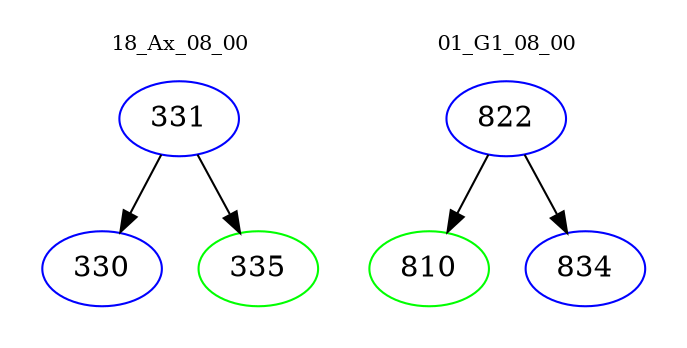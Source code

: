 digraph{
subgraph cluster_0 {
color = white
label = "18_Ax_08_00";
fontsize=10;
T0_331 [label="331", color="blue"]
T0_331 -> T0_330 [color="black"]
T0_330 [label="330", color="blue"]
T0_331 -> T0_335 [color="black"]
T0_335 [label="335", color="green"]
}
subgraph cluster_1 {
color = white
label = "01_G1_08_00";
fontsize=10;
T1_822 [label="822", color="blue"]
T1_822 -> T1_810 [color="black"]
T1_810 [label="810", color="green"]
T1_822 -> T1_834 [color="black"]
T1_834 [label="834", color="blue"]
}
}
